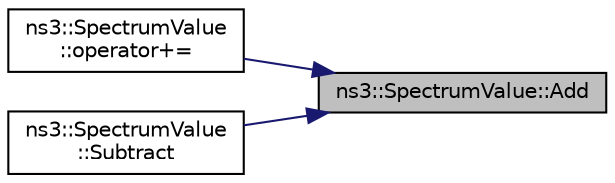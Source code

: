 digraph "ns3::SpectrumValue::Add"
{
 // LATEX_PDF_SIZE
  edge [fontname="Helvetica",fontsize="10",labelfontname="Helvetica",labelfontsize="10"];
  node [fontname="Helvetica",fontsize="10",shape=record];
  rankdir="RL";
  Node1 [label="ns3::SpectrumValue::Add",height=0.2,width=0.4,color="black", fillcolor="grey75", style="filled", fontcolor="black",tooltip="Add a SpectrumValue (element to element addition)"];
  Node1 -> Node2 [dir="back",color="midnightblue",fontsize="10",style="solid",fontname="Helvetica"];
  Node2 [label="ns3::SpectrumValue\l::operator+=",height=0.2,width=0.4,color="black", fillcolor="white", style="filled",URL="$classns3_1_1_spectrum_value.html#af29959e007903c4a30ead65ec02dded9",tooltip="Add the Right Hand Side of the operator to *this, component by component."];
  Node1 -> Node3 [dir="back",color="midnightblue",fontsize="10",style="solid",fontname="Helvetica"];
  Node3 [label="ns3::SpectrumValue\l::Subtract",height=0.2,width=0.4,color="black", fillcolor="white", style="filled",URL="$classns3_1_1_spectrum_value.html#adb05d2e4648df697a996c62c9815e3b0",tooltip="Subtracts a flat value to all the current elements."];
}
